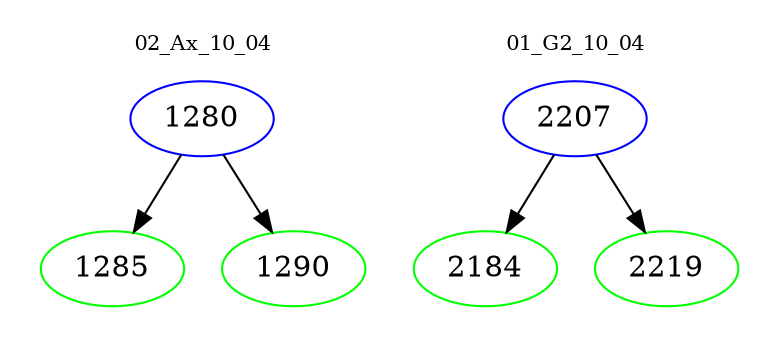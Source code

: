 digraph{
subgraph cluster_0 {
color = white
label = "02_Ax_10_04";
fontsize=10;
T0_1280 [label="1280", color="blue"]
T0_1280 -> T0_1285 [color="black"]
T0_1285 [label="1285", color="green"]
T0_1280 -> T0_1290 [color="black"]
T0_1290 [label="1290", color="green"]
}
subgraph cluster_1 {
color = white
label = "01_G2_10_04";
fontsize=10;
T1_2207 [label="2207", color="blue"]
T1_2207 -> T1_2184 [color="black"]
T1_2184 [label="2184", color="green"]
T1_2207 -> T1_2219 [color="black"]
T1_2219 [label="2219", color="green"]
}
}
